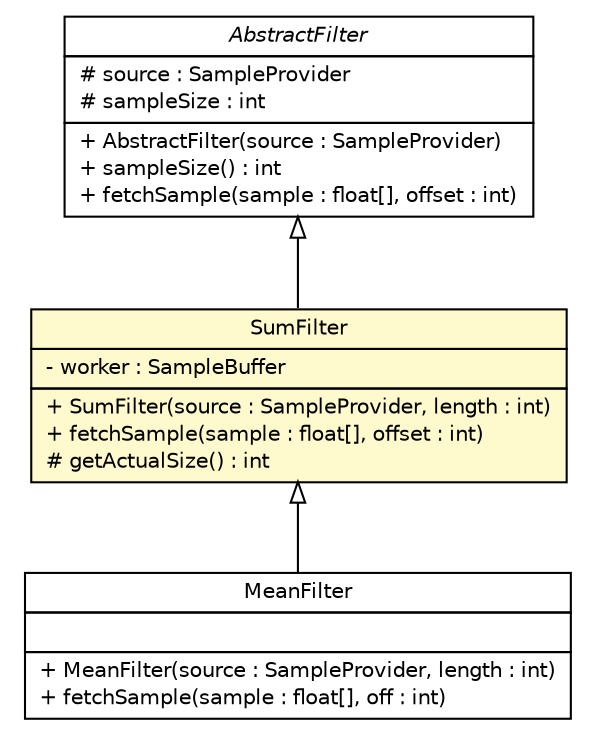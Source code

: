 #!/usr/local/bin/dot
#
# Class diagram 
# Generated by UMLGraph version R5_6-24-gf6e263 (http://www.umlgraph.org/)
#

digraph G {
	edge [fontname="Helvetica",fontsize=10,labelfontname="Helvetica",labelfontsize=10];
	node [fontname="Helvetica",fontsize=10,shape=plaintext];
	nodesep=0.25;
	ranksep=0.5;
	// lejos.robotics.filter.AbstractFilter
	c3525 [label=<<table title="lejos.robotics.filter.AbstractFilter" border="0" cellborder="1" cellspacing="0" cellpadding="2" port="p" href="./AbstractFilter.html">
		<tr><td><table border="0" cellspacing="0" cellpadding="1">
<tr><td align="center" balign="center"><font face="Helvetica-Oblique"> AbstractFilter </font></td></tr>
		</table></td></tr>
		<tr><td><table border="0" cellspacing="0" cellpadding="1">
<tr><td align="left" balign="left"> # source : SampleProvider </td></tr>
<tr><td align="left" balign="left"> # sampleSize : int </td></tr>
		</table></td></tr>
		<tr><td><table border="0" cellspacing="0" cellpadding="1">
<tr><td align="left" balign="left"> + AbstractFilter(source : SampleProvider) </td></tr>
<tr><td align="left" balign="left"> + sampleSize() : int </td></tr>
<tr><td align="left" balign="left"> + fetchSample(sample : float[], offset : int) </td></tr>
		</table></td></tr>
		</table>>, URL="./AbstractFilter.html", fontname="Helvetica", fontcolor="black", fontsize=10.0];
	// lejos.robotics.filter.MeanFilter
	c3533 [label=<<table title="lejos.robotics.filter.MeanFilter" border="0" cellborder="1" cellspacing="0" cellpadding="2" port="p" href="./MeanFilter.html">
		<tr><td><table border="0" cellspacing="0" cellpadding="1">
<tr><td align="center" balign="center"> MeanFilter </td></tr>
		</table></td></tr>
		<tr><td><table border="0" cellspacing="0" cellpadding="1">
<tr><td align="left" balign="left">  </td></tr>
		</table></td></tr>
		<tr><td><table border="0" cellspacing="0" cellpadding="1">
<tr><td align="left" balign="left"> + MeanFilter(source : SampleProvider, length : int) </td></tr>
<tr><td align="left" balign="left"> + fetchSample(sample : float[], off : int) </td></tr>
		</table></td></tr>
		</table>>, URL="./MeanFilter.html", fontname="Helvetica", fontcolor="black", fontsize=10.0];
	// lejos.robotics.filter.SumFilter
	c3545 [label=<<table title="lejos.robotics.filter.SumFilter" border="0" cellborder="1" cellspacing="0" cellpadding="2" port="p" bgcolor="lemonChiffon" href="./SumFilter.html">
		<tr><td><table border="0" cellspacing="0" cellpadding="1">
<tr><td align="center" balign="center"> SumFilter </td></tr>
		</table></td></tr>
		<tr><td><table border="0" cellspacing="0" cellpadding="1">
<tr><td align="left" balign="left"> - worker : SampleBuffer </td></tr>
		</table></td></tr>
		<tr><td><table border="0" cellspacing="0" cellpadding="1">
<tr><td align="left" balign="left"> + SumFilter(source : SampleProvider, length : int) </td></tr>
<tr><td align="left" balign="left"> + fetchSample(sample : float[], offset : int) </td></tr>
<tr><td align="left" balign="left"> # getActualSize() : int </td></tr>
		</table></td></tr>
		</table>>, URL="./SumFilter.html", fontname="Helvetica", fontcolor="black", fontsize=10.0];
	//lejos.robotics.filter.MeanFilter extends lejos.robotics.filter.SumFilter
	c3545:p -> c3533:p [dir=back,arrowtail=empty];
	//lejos.robotics.filter.SumFilter extends lejos.robotics.filter.AbstractFilter
	c3525:p -> c3545:p [dir=back,arrowtail=empty];
}

